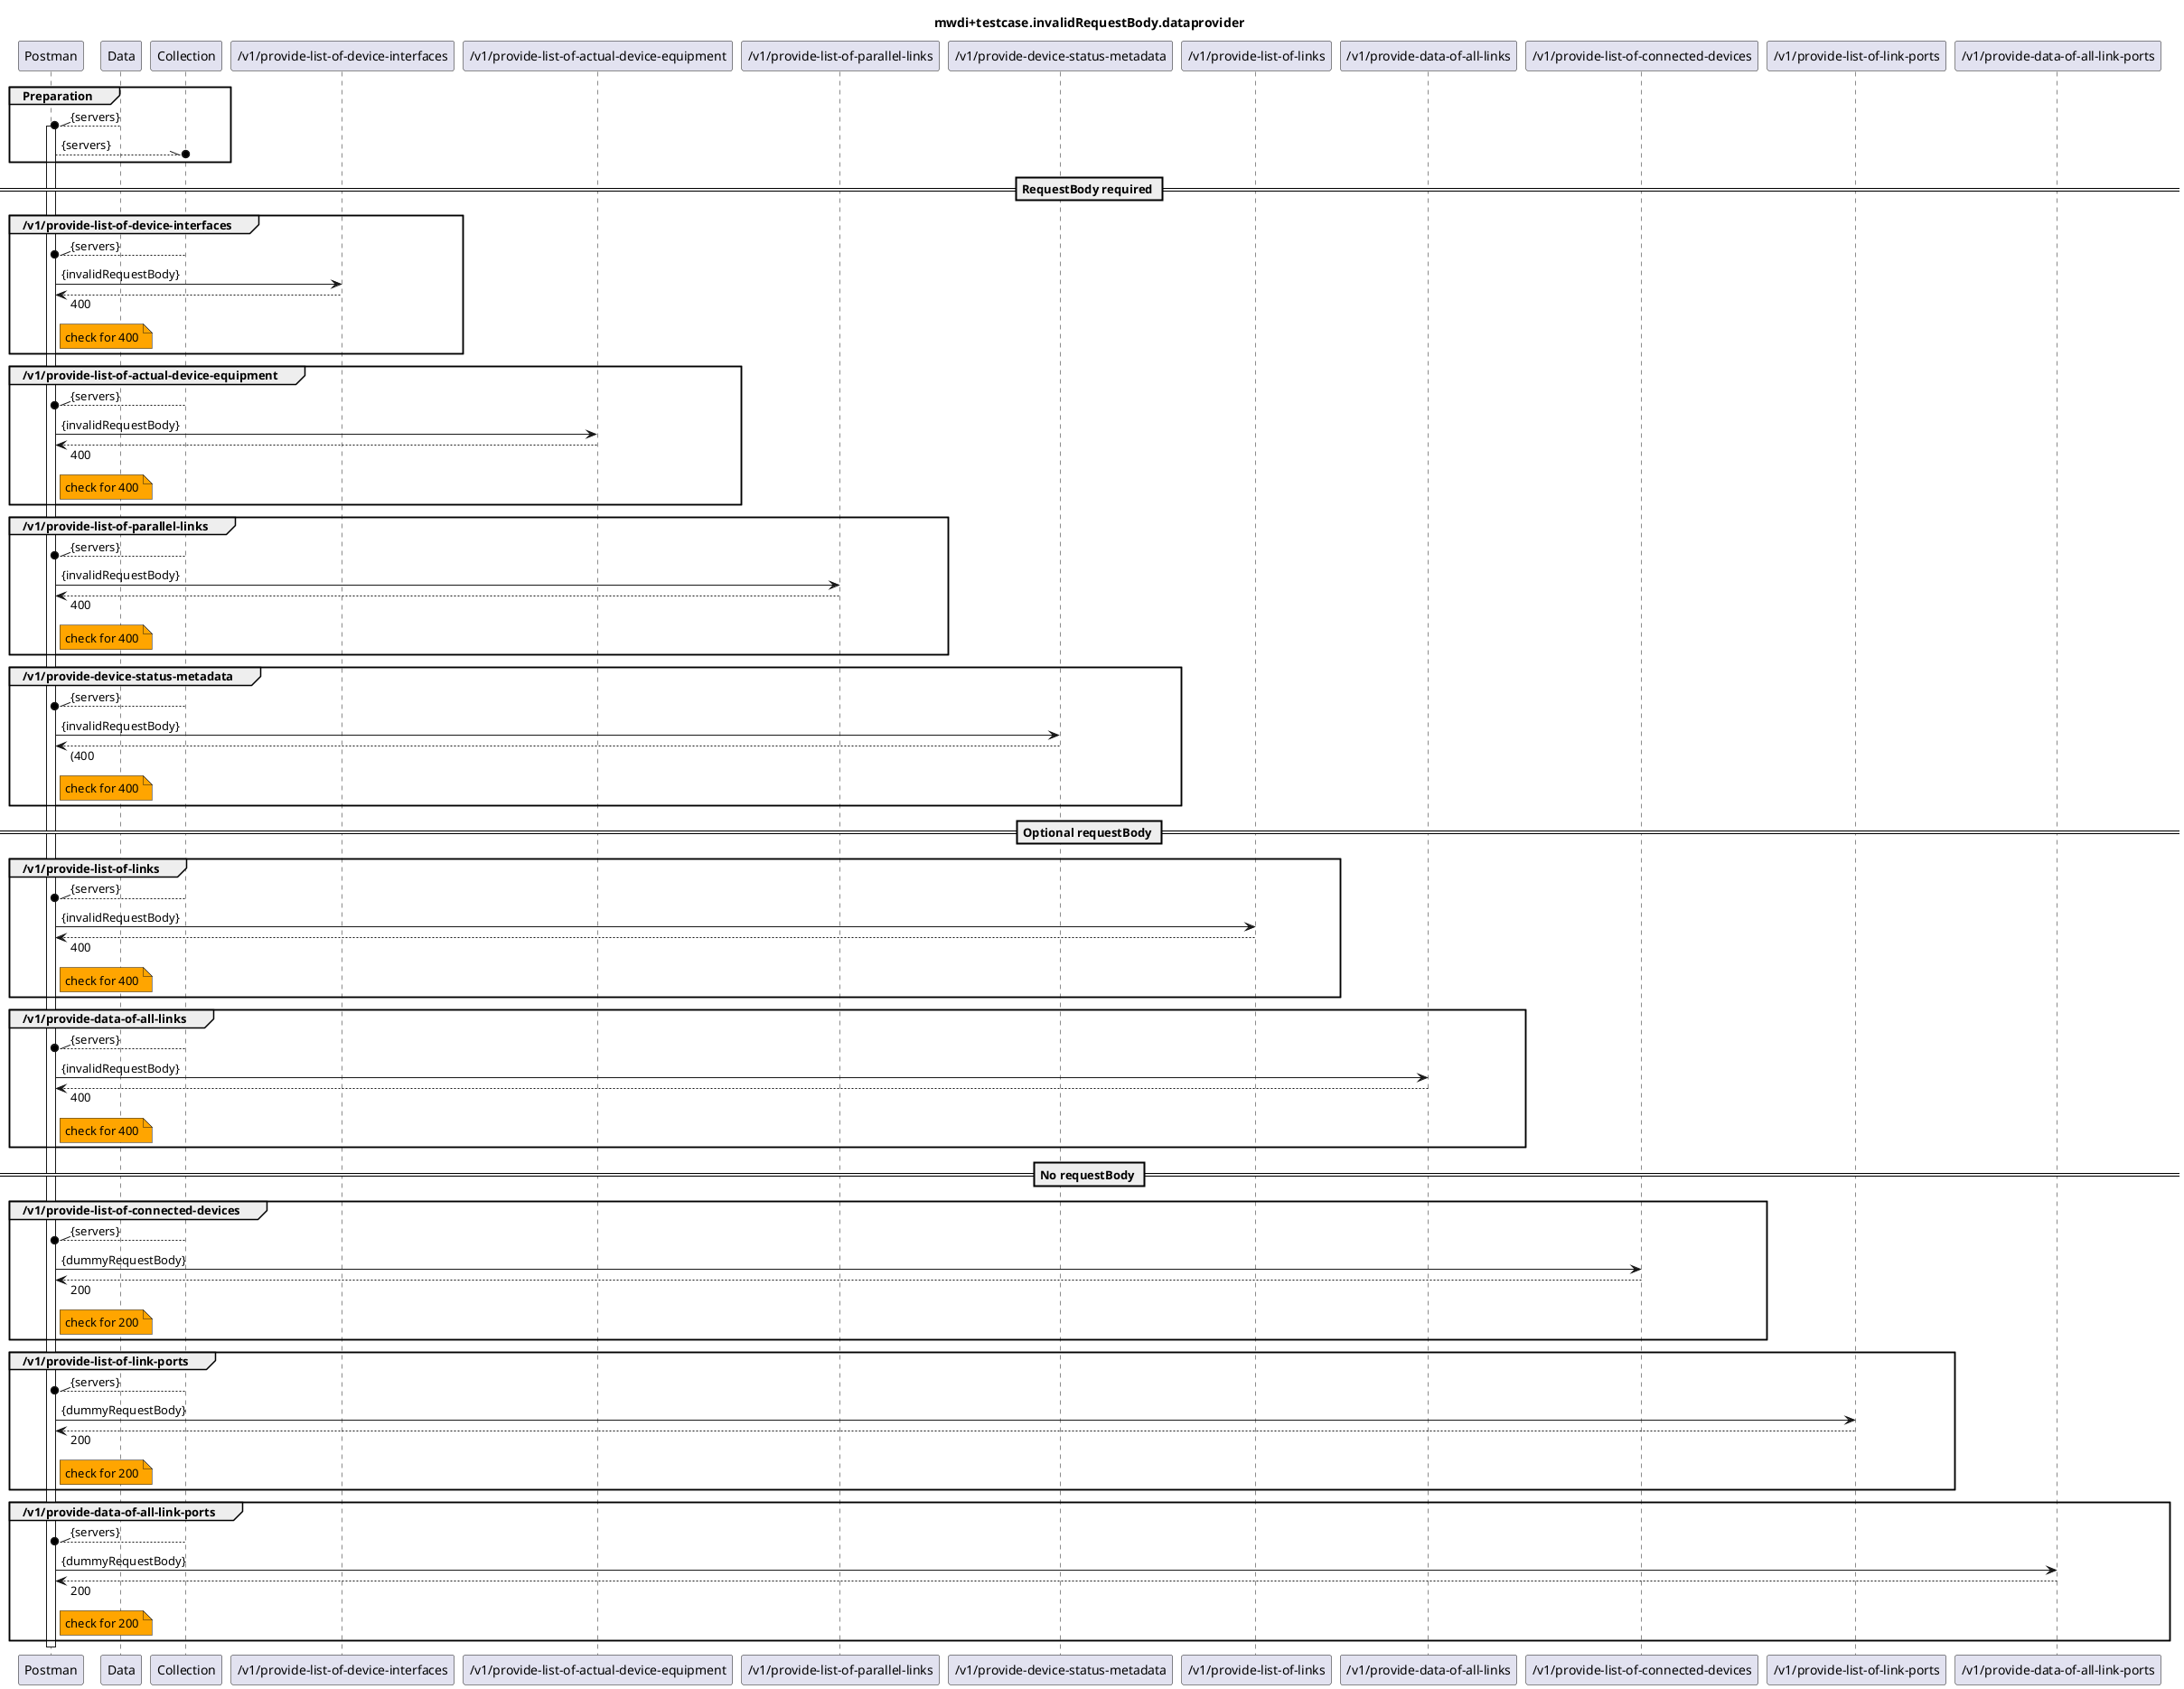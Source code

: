 @startuml mwdi+diagram.invalidRequestBody.dataprovider
skinparam responseMessageBelowArrow true

title
mwdi+testcase.invalidRequestBody.dataprovider
end title

participant "Postman" as Postman
participant "Data" as Data
participant "Collection" as Collection

'requestBody required
participant "/v1/provide-list-of-device-interfaces" as PLODI
participant "/v1/provide-list-of-actual-device-equipment" as PLOADE
participant "/v1/provide-list-of-parallel-links" as PLOPL
participant "/v1/provide-device-status-metadata" as PDSM

'optional requestBody
participant "/v1/provide-list-of-links" as PLOL
participant "/v1/provide-data-of-all-links" as PDOAL

'no requestBody
participant "/v1/provide-list-of-connected-devices" as PLOCD
participant "/v1/provide-list-of-link-ports" as PLOLP
participant "/v1/provide-data-of-all-link-ports" as PDOALP


group Preparation
  Data --\\o Postman : {servers}
  activate Postman
  Postman --\\o Collection : {servers}
end

'-------------------------------------------------------------
== RequestBody required ==
  group /v1/provide-list-of-device-interfaces
    Collection --\\o Postman : {servers}
    Postman -> PLODI : {invalidRequestBody}
    Postman <-- PLODI : 400
    note right Postman #Orange
      check for 400
    end note
  end

  group /v1/provide-list-of-actual-device-equipment
    Collection --\\o Postman : {servers}
    Postman -> PLOADE : {invalidRequestBody}
    Postman <-- PLOADE : 400
    note right Postman #Orange
      check for 400
    end note
  end

  group /v1/provide-list-of-parallel-links
    Collection --\\o Postman : {servers}
    Postman -> PLOPL : {invalidRequestBody}
    Postman <-- PLOPL : 400
    note right Postman #Orange
      check for 400
    end note
  end

  group /v1/provide-device-status-metadata
    Collection --\\o Postman : {servers}
    Postman -> PDSM : {invalidRequestBody}
    Postman <-- PDSM : (400
    note right Postman #Orange
      check for 400
    end note
  end

'-------------------------------------------------------------
== Optional requestBody == 
  group /v1/provide-list-of-links
    Collection --\\o Postman : {servers}
    Postman -> PLOL : {invalidRequestBody}
    Postman <-- PLOL : 400
    note right Postman #Orange
      check for 400
    end note
  end

  group /v1/provide-data-of-all-links
    Collection --\\o Postman : {servers}
    Postman -> PDOAL : {invalidRequestBody}
    Postman <-- PDOAL : 400
    note right Postman #Orange
      check for 400
    end note
  end


'-------------------------------------------------------------
== No requestBody == 
  group /v1/provide-list-of-connected-devices
    Collection --\\o Postman : {servers}
    Postman -> PLOCD : {dummyRequestBody}
    Postman <-- PLOCD : 200
    note right Postman #Orange
      check for 200
    end note
  end

  group /v1/provide-list-of-link-ports
    Collection --\\o Postman : {servers}
    Postman -> PLOLP : {dummyRequestBody}
    Postman <-- PLOLP : 200
    note right Postman #Orange
      check for 200
    end note
  end

  group /v1/provide-data-of-all-link-ports
    Collection --\\o Postman : {servers}
    Postman -> PDOALP : {dummyRequestBody}
    Postman <-- PDOALP : 200
    note right Postman #Orange
      check for 200
    end note
  end

deactivate Postman

@enduml
